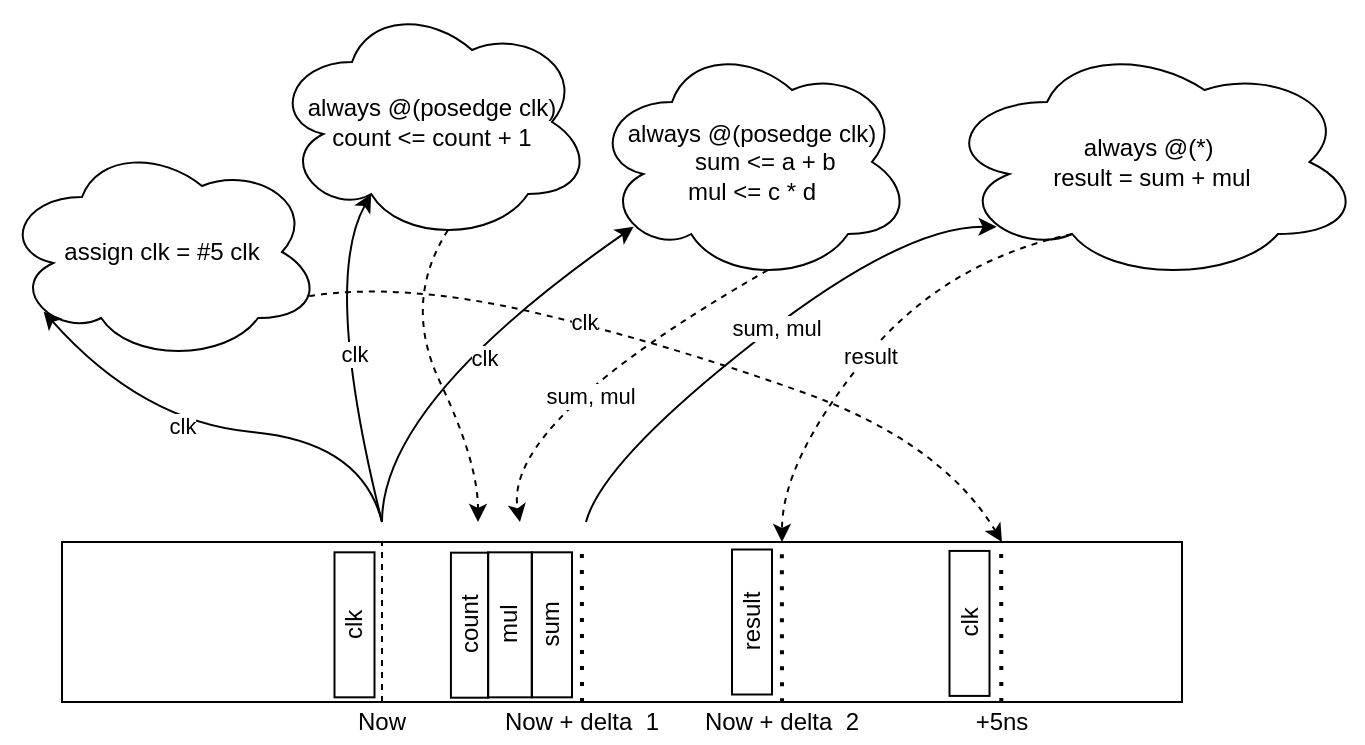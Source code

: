 <mxfile version="13.6.6" type="github" pages="7">
  <diagram id="ksqIuGNXxcGRPwdP7B4Q" name="event_driven">
    <mxGraphModel dx="1621" dy="671" grid="1" gridSize="10" guides="1" tooltips="1" connect="1" arrows="1" fold="1" page="1" pageScale="1" pageWidth="850" pageHeight="1100" math="0" shadow="0">
      <root>
        <mxCell id="0" />
        <mxCell id="1" parent="0" />
        <mxCell id="qRmU7alaa-25zHNhb4Jq-1" value="" style="rounded=0;whiteSpace=wrap;html=1;" vertex="1" parent="1">
          <mxGeometry y="360" width="560" height="80" as="geometry" />
        </mxCell>
        <mxCell id="qRmU7alaa-25zHNhb4Jq-2" value="&lt;span&gt;always @(posedge clk)&lt;/span&gt;&lt;br&gt;&lt;span&gt;&amp;nbsp; &amp;nbsp; sum &amp;lt;= a + b&lt;br&gt;mul &amp;lt;= c * d&lt;br&gt;&lt;/span&gt;" style="ellipse;shape=cloud;whiteSpace=wrap;html=1;" vertex="1" parent="1">
          <mxGeometry x="265" y="110" width="160" height="120" as="geometry" />
        </mxCell>
        <mxCell id="qRmU7alaa-25zHNhb4Jq-3" value="assign clk = #5 clk" style="ellipse;shape=cloud;whiteSpace=wrap;html=1;" vertex="1" parent="1">
          <mxGeometry x="-30" y="160" width="160" height="110" as="geometry" />
        </mxCell>
        <mxCell id="qRmU7alaa-25zHNhb4Jq-9" value="" style="endArrow=none;dashed=1;html=1;exitX=0.5;exitY=0;exitDx=0;exitDy=0;" edge="1" parent="1" source="qRmU7alaa-25zHNhb4Jq-10">
          <mxGeometry width="50" height="50" relative="1" as="geometry">
            <mxPoint x="170" y="370" as="sourcePoint" />
            <mxPoint x="160" y="360" as="targetPoint" />
          </mxGeometry>
        </mxCell>
        <mxCell id="qRmU7alaa-25zHNhb4Jq-11" value="" style="curved=1;endArrow=classic;html=1;entryX=0.13;entryY=0.77;entryDx=0;entryDy=0;entryPerimeter=0;" edge="1" parent="1" target="qRmU7alaa-25zHNhb4Jq-3">
          <mxGeometry width="50" height="50" relative="1" as="geometry">
            <mxPoint x="160" y="350" as="sourcePoint" />
            <mxPoint x="160" y="300" as="targetPoint" />
            <Array as="points">
              <mxPoint x="150" y="310" />
              <mxPoint x="40" y="300" />
            </Array>
          </mxGeometry>
        </mxCell>
        <mxCell id="qRmU7alaa-25zHNhb4Jq-32" value="clk" style="edgeLabel;html=1;align=center;verticalAlign=middle;resizable=0;points=[];" vertex="1" connectable="0" parent="qRmU7alaa-25zHNhb4Jq-11">
          <mxGeometry x="0.166" relative="1" as="geometry">
            <mxPoint as="offset" />
          </mxGeometry>
        </mxCell>
        <mxCell id="qRmU7alaa-25zHNhb4Jq-12" value="" style="endArrow=none;dashed=1;html=1;dashPattern=1 3;strokeWidth=2;entryX=0.294;entryY=-0.002;entryDx=0;entryDy=0;entryPerimeter=0;" edge="1" parent="1">
          <mxGeometry width="50" height="50" relative="1" as="geometry">
            <mxPoint x="260" y="440" as="sourcePoint" />
            <mxPoint x="259.92" y="359.84" as="targetPoint" />
          </mxGeometry>
        </mxCell>
        <mxCell id="qRmU7alaa-25zHNhb4Jq-13" value="+5ns" style="text;html=1;strokeColor=none;fillColor=none;align=center;verticalAlign=middle;whiteSpace=wrap;rounded=0;rotation=0;" vertex="1" parent="1">
          <mxGeometry x="450" y="440" width="40" height="20" as="geometry" />
        </mxCell>
        <mxCell id="qRmU7alaa-25zHNhb4Jq-10" value="Now" style="text;html=1;strokeColor=none;fillColor=none;align=center;verticalAlign=middle;whiteSpace=wrap;rounded=0;rotation=0;" vertex="1" parent="1">
          <mxGeometry x="140" y="440" width="40" height="20" as="geometry" />
        </mxCell>
        <mxCell id="qRmU7alaa-25zHNhb4Jq-18" value="Now + delta &amp;nbsp;1" style="text;html=1;strokeColor=none;fillColor=none;align=center;verticalAlign=middle;whiteSpace=wrap;rounded=0;rotation=0;" vertex="1" parent="1">
          <mxGeometry x="220" y="440" width="80" height="20" as="geometry" />
        </mxCell>
        <mxCell id="qRmU7alaa-25zHNhb4Jq-19" value="" style="curved=1;endArrow=classic;html=1;exitX=0.96;exitY=0.7;exitDx=0;exitDy=0;exitPerimeter=0;dashed=1;" edge="1" parent="1" source="qRmU7alaa-25zHNhb4Jq-3">
          <mxGeometry width="50" height="50" relative="1" as="geometry">
            <mxPoint x="250" y="330" as="sourcePoint" />
            <mxPoint x="470" y="360" as="targetPoint" />
            <Array as="points">
              <mxPoint x="170" y="230" />
              <mxPoint x="300" y="260" />
              <mxPoint x="440" y="310" />
            </Array>
          </mxGeometry>
        </mxCell>
        <mxCell id="qRmU7alaa-25zHNhb4Jq-34" value="clk" style="edgeLabel;html=1;align=center;verticalAlign=middle;resizable=0;points=[];" vertex="1" connectable="0" parent="qRmU7alaa-25zHNhb4Jq-19">
          <mxGeometry x="0.325" relative="1" as="geometry">
            <mxPoint x="-111.03" y="-35.63" as="offset" />
          </mxGeometry>
        </mxCell>
        <mxCell id="qRmU7alaa-25zHNhb4Jq-20" value="" style="endArrow=none;dashed=1;html=1;dashPattern=1 3;strokeWidth=2;entryX=0.294;entryY=-0.002;entryDx=0;entryDy=0;entryPerimeter=0;" edge="1" parent="1">
          <mxGeometry width="50" height="50" relative="1" as="geometry">
            <mxPoint x="469.66" y="440" as="sourcePoint" />
            <mxPoint x="469.58" y="359.84" as="targetPoint" />
          </mxGeometry>
        </mxCell>
        <mxCell id="qRmU7alaa-25zHNhb4Jq-24" value="" style="curved=1;endArrow=classic;html=1;entryX=0.13;entryY=0.77;entryDx=0;entryDy=0;entryPerimeter=0;" edge="1" parent="1" target="qRmU7alaa-25zHNhb4Jq-2">
          <mxGeometry width="50" height="50" relative="1" as="geometry">
            <mxPoint x="160" y="350" as="sourcePoint" />
            <mxPoint x="240" y="290" as="targetPoint" />
            <Array as="points">
              <mxPoint x="160" y="290" />
            </Array>
          </mxGeometry>
        </mxCell>
        <mxCell id="qRmU7alaa-25zHNhb4Jq-33" value="clk" style="edgeLabel;html=1;align=center;verticalAlign=middle;resizable=0;points=[];" vertex="1" connectable="0" parent="qRmU7alaa-25zHNhb4Jq-24">
          <mxGeometry x="0.074" y="-11" relative="1" as="geometry">
            <mxPoint as="offset" />
          </mxGeometry>
        </mxCell>
        <mxCell id="qRmU7alaa-25zHNhb4Jq-25" value="sum, mul" style="curved=1;endArrow=classic;html=1;exitX=0.55;exitY=0.95;exitDx=0;exitDy=0;exitPerimeter=0;dashed=1;" edge="1" parent="1" source="qRmU7alaa-25zHNhb4Jq-2">
          <mxGeometry x="0.064" y="11" width="50" height="50" relative="1" as="geometry">
            <mxPoint x="340" y="310" as="sourcePoint" />
            <mxPoint x="229" y="350" as="targetPoint" />
            <Array as="points">
              <mxPoint x="220" y="300" />
            </Array>
            <mxPoint as="offset" />
          </mxGeometry>
        </mxCell>
        <mxCell id="qRmU7alaa-25zHNhb4Jq-26" value="always @(*)&amp;nbsp;&lt;br&gt;result = sum + mul" style="ellipse;shape=cloud;whiteSpace=wrap;html=1;" vertex="1" parent="1">
          <mxGeometry x="440" y="110" width="210" height="120" as="geometry" />
        </mxCell>
        <mxCell id="qRmU7alaa-25zHNhb4Jq-27" value="sum" style="text;html=1;fillColor=none;align=center;verticalAlign=middle;whiteSpace=wrap;rounded=0;rotation=-90;strokeColor=#000000;" vertex="1" parent="1">
          <mxGeometry x="208.75" y="391.41" width="72.5" height="20" as="geometry" />
        </mxCell>
        <mxCell id="qRmU7alaa-25zHNhb4Jq-31" value="" style="curved=1;endArrow=classic;html=1;entryX=0.13;entryY=0.77;entryDx=0;entryDy=0;entryPerimeter=0;" edge="1" parent="1" target="qRmU7alaa-25zHNhb4Jq-26">
          <mxGeometry width="50" height="50" relative="1" as="geometry">
            <mxPoint x="262" y="350" as="sourcePoint" />
            <mxPoint x="440" y="240" as="targetPoint" />
            <Array as="points">
              <mxPoint x="270" y="320" />
              <mxPoint x="420" y="202" />
            </Array>
          </mxGeometry>
        </mxCell>
        <mxCell id="qRmU7alaa-25zHNhb4Jq-35" value="sum, mul" style="edgeLabel;html=1;align=center;verticalAlign=middle;resizable=0;points=[];" vertex="1" connectable="0" parent="qRmU7alaa-25zHNhb4Jq-31">
          <mxGeometry x="0.046" y="-1" relative="1" as="geometry">
            <mxPoint as="offset" />
          </mxGeometry>
        </mxCell>
        <mxCell id="qRmU7alaa-25zHNhb4Jq-36" value="" style="endArrow=none;dashed=1;html=1;dashPattern=1 3;strokeWidth=2;entryX=0.294;entryY=-0.002;entryDx=0;entryDy=0;entryPerimeter=0;" edge="1" parent="1">
          <mxGeometry width="50" height="50" relative="1" as="geometry">
            <mxPoint x="360" y="440.16" as="sourcePoint" />
            <mxPoint x="359.92" y="360.0" as="targetPoint" />
          </mxGeometry>
        </mxCell>
        <mxCell id="qRmU7alaa-25zHNhb4Jq-37" value="Now + delta &amp;nbsp;2" style="text;html=1;strokeColor=none;fillColor=none;align=center;verticalAlign=middle;whiteSpace=wrap;rounded=0;rotation=0;" vertex="1" parent="1">
          <mxGeometry x="320" y="440.16" width="80" height="20" as="geometry" />
        </mxCell>
        <mxCell id="qRmU7alaa-25zHNhb4Jq-39" value="" style="curved=1;endArrow=classic;html=1;dashed=1;exitX=0.31;exitY=0.8;exitDx=0;exitDy=0;exitPerimeter=0;" edge="1" parent="1" source="qRmU7alaa-25zHNhb4Jq-26">
          <mxGeometry width="50" height="50" relative="1" as="geometry">
            <mxPoint x="520" y="300" as="sourcePoint" />
            <mxPoint x="360" y="360" as="targetPoint" />
            <Array as="points">
              <mxPoint x="440" y="220" />
              <mxPoint x="360" y="320" />
            </Array>
          </mxGeometry>
        </mxCell>
        <mxCell id="qRmU7alaa-25zHNhb4Jq-50" value="result" style="edgeLabel;html=1;align=center;verticalAlign=middle;resizable=0;points=[];" vertex="1" connectable="0" parent="qRmU7alaa-25zHNhb4Jq-39">
          <mxGeometry x="0.069" y="1" relative="1" as="geometry">
            <mxPoint as="offset" />
          </mxGeometry>
        </mxCell>
        <mxCell id="qRmU7alaa-25zHNhb4Jq-41" value="mul" style="text;html=1;fillColor=none;align=center;verticalAlign=middle;whiteSpace=wrap;rounded=0;rotation=-90;strokeColor=#000000;" vertex="1" parent="1">
          <mxGeometry x="187.71" y="390.53" width="72.5" height="21.77" as="geometry" />
        </mxCell>
        <mxCell id="qRmU7alaa-25zHNhb4Jq-42" value="clk" style="text;html=1;fillColor=none;align=center;verticalAlign=middle;whiteSpace=wrap;rounded=0;rotation=-90;strokeColor=#000000;" vertex="1" parent="1">
          <mxGeometry x="110" y="391.41" width="72.5" height="20" as="geometry" />
        </mxCell>
        <mxCell id="qRmU7alaa-25zHNhb4Jq-43" value="clk" style="text;html=1;fillColor=none;align=center;verticalAlign=middle;whiteSpace=wrap;rounded=0;rotation=-90;strokeColor=#000000;" vertex="1" parent="1">
          <mxGeometry x="417.5" y="390.71" width="72.5" height="20" as="geometry" />
        </mxCell>
        <mxCell id="qRmU7alaa-25zHNhb4Jq-44" value="result" style="text;html=1;fillColor=none;align=center;verticalAlign=middle;whiteSpace=wrap;rounded=0;rotation=-90;strokeColor=#000000;" vertex="1" parent="1">
          <mxGeometry x="308.75" y="390" width="72.5" height="20" as="geometry" />
        </mxCell>
        <mxCell id="qRmU7alaa-25zHNhb4Jq-45" value="&lt;span&gt;always @(posedge clk)&lt;/span&gt;&lt;br&gt;&lt;span&gt;count &amp;lt;= count + 1&lt;br&gt;&lt;/span&gt;" style="ellipse;shape=cloud;whiteSpace=wrap;html=1;" vertex="1" parent="1">
          <mxGeometry x="105" y="90" width="160" height="120" as="geometry" />
        </mxCell>
        <mxCell id="qRmU7alaa-25zHNhb4Jq-46" value="" style="curved=1;endArrow=classic;html=1;entryX=0.31;entryY=0.8;entryDx=0;entryDy=0;entryPerimeter=0;" edge="1" parent="1" target="qRmU7alaa-25zHNhb4Jq-45">
          <mxGeometry width="50" height="50" relative="1" as="geometry">
            <mxPoint x="160" y="350" as="sourcePoint" />
            <mxPoint x="210" y="210" as="targetPoint" />
            <Array as="points">
              <mxPoint x="130" y="230" />
            </Array>
          </mxGeometry>
        </mxCell>
        <mxCell id="qRmU7alaa-25zHNhb4Jq-47" value="clk" style="edgeLabel;html=1;align=center;verticalAlign=middle;resizable=0;points=[];" vertex="1" connectable="0" parent="qRmU7alaa-25zHNhb4Jq-46">
          <mxGeometry x="0.074" y="-11" relative="1" as="geometry">
            <mxPoint x="-2.2" y="9.34" as="offset" />
          </mxGeometry>
        </mxCell>
        <mxCell id="qRmU7alaa-25zHNhb4Jq-48" value="count" style="text;html=1;fillColor=none;align=center;verticalAlign=middle;whiteSpace=wrap;rounded=0;rotation=-90;strokeColor=#000000;" vertex="1" parent="1">
          <mxGeometry x="167.51" y="392.3" width="72.5" height="18.59" as="geometry" />
        </mxCell>
        <mxCell id="qRmU7alaa-25zHNhb4Jq-49" value="" style="curved=1;endArrow=classic;html=1;dashed=1;exitX=0.55;exitY=0.95;exitDx=0;exitDy=0;exitPerimeter=0;" edge="1" parent="1" source="qRmU7alaa-25zHNhb4Jq-45">
          <mxGeometry width="50" height="50" relative="1" as="geometry">
            <mxPoint x="200" y="340" as="sourcePoint" />
            <mxPoint x="208" y="350" as="targetPoint" />
            <Array as="points">
              <mxPoint x="170" y="240" />
              <mxPoint x="208" y="320" />
            </Array>
          </mxGeometry>
        </mxCell>
      </root>
    </mxGraphModel>
  </diagram>
  <diagram name="event_driven_0" id="6ckR3Bu8_xPUEDyTN1Gf">
    <mxGraphModel dx="1621" dy="671" grid="1" gridSize="10" guides="1" tooltips="1" connect="1" arrows="1" fold="1" page="1" pageScale="1" pageWidth="850" pageHeight="1100" math="0" shadow="0">
      <root>
        <mxCell id="zn7uAJdLBKTh8RAOrnei-0" />
        <mxCell id="zn7uAJdLBKTh8RAOrnei-1" parent="zn7uAJdLBKTh8RAOrnei-0" />
        <mxCell id="zn7uAJdLBKTh8RAOrnei-2" value="" style="rounded=0;whiteSpace=wrap;html=1;" vertex="1" parent="zn7uAJdLBKTh8RAOrnei-1">
          <mxGeometry y="360" width="560" height="80" as="geometry" />
        </mxCell>
        <mxCell id="zn7uAJdLBKTh8RAOrnei-3" value="&lt;span&gt;always @(posedge clk)&lt;/span&gt;&lt;br&gt;&lt;span&gt;&amp;nbsp; &amp;nbsp; sum &amp;lt;= a + b&lt;br&gt;mul &amp;lt;= c * d&lt;br&gt;&lt;/span&gt;" style="ellipse;shape=cloud;whiteSpace=wrap;html=1;" vertex="1" parent="zn7uAJdLBKTh8RAOrnei-1">
          <mxGeometry x="265" y="110" width="160" height="120" as="geometry" />
        </mxCell>
        <mxCell id="zn7uAJdLBKTh8RAOrnei-4" value="assign clk = #5 clk" style="ellipse;shape=cloud;whiteSpace=wrap;html=1;" vertex="1" parent="zn7uAJdLBKTh8RAOrnei-1">
          <mxGeometry x="-30" y="160" width="160" height="110" as="geometry" />
        </mxCell>
        <mxCell id="zn7uAJdLBKTh8RAOrnei-5" value="" style="endArrow=none;dashed=1;html=1;exitX=0.5;exitY=0;exitDx=0;exitDy=0;" edge="1" parent="zn7uAJdLBKTh8RAOrnei-1" source="zn7uAJdLBKTh8RAOrnei-10">
          <mxGeometry width="50" height="50" relative="1" as="geometry">
            <mxPoint x="170" y="370" as="sourcePoint" />
            <mxPoint x="160" y="360" as="targetPoint" />
          </mxGeometry>
        </mxCell>
        <mxCell id="zn7uAJdLBKTh8RAOrnei-6" value="" style="curved=1;endArrow=classic;html=1;entryX=0.13;entryY=0.77;entryDx=0;entryDy=0;entryPerimeter=0;" edge="1" parent="zn7uAJdLBKTh8RAOrnei-1" target="zn7uAJdLBKTh8RAOrnei-4">
          <mxGeometry width="50" height="50" relative="1" as="geometry">
            <mxPoint x="160" y="350" as="sourcePoint" />
            <mxPoint x="160" y="300" as="targetPoint" />
            <Array as="points">
              <mxPoint x="150" y="310" />
              <mxPoint x="40" y="300" />
            </Array>
          </mxGeometry>
        </mxCell>
        <mxCell id="zn7uAJdLBKTh8RAOrnei-7" value="clk" style="edgeLabel;html=1;align=center;verticalAlign=middle;resizable=0;points=[];" vertex="1" connectable="0" parent="zn7uAJdLBKTh8RAOrnei-6">
          <mxGeometry x="0.166" relative="1" as="geometry">
            <mxPoint as="offset" />
          </mxGeometry>
        </mxCell>
        <mxCell id="zn7uAJdLBKTh8RAOrnei-9" value="+5ns" style="text;html=1;strokeColor=none;fillColor=none;align=center;verticalAlign=middle;whiteSpace=wrap;rounded=0;rotation=0;" vertex="1" parent="zn7uAJdLBKTh8RAOrnei-1">
          <mxGeometry x="450" y="440" width="40" height="20" as="geometry" />
        </mxCell>
        <mxCell id="zn7uAJdLBKTh8RAOrnei-10" value="Now" style="text;html=1;strokeColor=none;fillColor=none;align=center;verticalAlign=middle;whiteSpace=wrap;rounded=0;rotation=0;" vertex="1" parent="zn7uAJdLBKTh8RAOrnei-1">
          <mxGeometry x="140" y="440" width="40" height="20" as="geometry" />
        </mxCell>
        <mxCell id="zn7uAJdLBKTh8RAOrnei-12" value="" style="curved=1;endArrow=classic;html=1;exitX=0.96;exitY=0.7;exitDx=0;exitDy=0;exitPerimeter=0;dashed=1;entryX=0.811;entryY=-0.033;entryDx=0;entryDy=0;entryPerimeter=0;" edge="1" parent="zn7uAJdLBKTh8RAOrnei-1" source="zn7uAJdLBKTh8RAOrnei-4" target="zn7uAJdLBKTh8RAOrnei-2">
          <mxGeometry width="50" height="50" relative="1" as="geometry">
            <mxPoint x="250" y="330" as="sourcePoint" />
            <mxPoint x="470" y="360" as="targetPoint" />
            <Array as="points">
              <mxPoint x="170" y="230" />
              <mxPoint x="300" y="260" />
              <mxPoint x="440" y="310" />
            </Array>
          </mxGeometry>
        </mxCell>
        <mxCell id="zn7uAJdLBKTh8RAOrnei-13" value="clk" style="edgeLabel;html=1;align=center;verticalAlign=middle;resizable=0;points=[];" vertex="1" connectable="0" parent="zn7uAJdLBKTh8RAOrnei-12">
          <mxGeometry x="0.325" relative="1" as="geometry">
            <mxPoint x="-111.03" y="-35.63" as="offset" />
          </mxGeometry>
        </mxCell>
        <mxCell id="zn7uAJdLBKTh8RAOrnei-14" value="" style="endArrow=none;dashed=1;html=1;dashPattern=1 3;strokeWidth=2;entryX=0.294;entryY=-0.002;entryDx=0;entryDy=0;entryPerimeter=0;" edge="1" parent="zn7uAJdLBKTh8RAOrnei-1">
          <mxGeometry width="50" height="50" relative="1" as="geometry">
            <mxPoint x="469.66" y="440" as="sourcePoint" />
            <mxPoint x="469.58" y="359.84" as="targetPoint" />
          </mxGeometry>
        </mxCell>
        <mxCell id="zn7uAJdLBKTh8RAOrnei-18" value="always @(*)&amp;nbsp;&lt;br&gt;result = sum + mul" style="ellipse;shape=cloud;whiteSpace=wrap;html=1;" vertex="1" parent="zn7uAJdLBKTh8RAOrnei-1">
          <mxGeometry x="440" y="110" width="210" height="120" as="geometry" />
        </mxCell>
        <mxCell id="zn7uAJdLBKTh8RAOrnei-27" value="clk" style="text;html=1;fillColor=none;align=center;verticalAlign=middle;whiteSpace=wrap;rounded=0;rotation=-90;strokeColor=#000000;" vertex="1" parent="zn7uAJdLBKTh8RAOrnei-1">
          <mxGeometry x="110" y="391.41" width="72.5" height="20" as="geometry" />
        </mxCell>
        <mxCell id="zn7uAJdLBKTh8RAOrnei-28" value="clk" style="text;html=1;fillColor=none;align=center;verticalAlign=middle;whiteSpace=wrap;rounded=0;rotation=-90;strokeColor=#000000;" vertex="1" parent="zn7uAJdLBKTh8RAOrnei-1">
          <mxGeometry x="417.5" y="390.71" width="72.5" height="20" as="geometry" />
        </mxCell>
        <mxCell id="zn7uAJdLBKTh8RAOrnei-30" value="&lt;span&gt;always @(posedge clk)&lt;/span&gt;&lt;br&gt;&lt;span&gt;count &amp;lt;= count + 1&lt;br&gt;&lt;/span&gt;" style="ellipse;shape=cloud;whiteSpace=wrap;html=1;" vertex="1" parent="zn7uAJdLBKTh8RAOrnei-1">
          <mxGeometry x="105" y="90" width="160" height="120" as="geometry" />
        </mxCell>
      </root>
    </mxGraphModel>
  </diagram>
  <diagram name="event_driven_1" id="RxnSLQk23SpOK22JaACw">
    <mxGraphModel dx="1775" dy="805" grid="1" gridSize="10" guides="1" tooltips="1" connect="1" arrows="1" fold="1" page="1" pageScale="1" pageWidth="850" pageHeight="1100" math="0" shadow="0">
      <root>
        <mxCell id="W8S44a6zZeXTqy-8foCA-0" />
        <mxCell id="W8S44a6zZeXTqy-8foCA-1" parent="W8S44a6zZeXTqy-8foCA-0" />
        <mxCell id="W8S44a6zZeXTqy-8foCA-2" value="" style="rounded=0;whiteSpace=wrap;html=1;" vertex="1" parent="W8S44a6zZeXTqy-8foCA-1">
          <mxGeometry y="360" width="560" height="80" as="geometry" />
        </mxCell>
        <mxCell id="W8S44a6zZeXTqy-8foCA-3" value="&lt;span&gt;always @(posedge clk)&lt;/span&gt;&lt;br&gt;&lt;span&gt;&amp;nbsp; &amp;nbsp; sum &amp;lt;= a + b&lt;br&gt;mul &amp;lt;= c * d&lt;br&gt;&lt;/span&gt;" style="ellipse;shape=cloud;whiteSpace=wrap;html=1;" vertex="1" parent="W8S44a6zZeXTqy-8foCA-1">
          <mxGeometry x="265" y="110" width="160" height="120" as="geometry" />
        </mxCell>
        <mxCell id="W8S44a6zZeXTqy-8foCA-4" value="assign clk = #5 clk" style="ellipse;shape=cloud;whiteSpace=wrap;html=1;" vertex="1" parent="W8S44a6zZeXTqy-8foCA-1">
          <mxGeometry x="-30" y="160" width="160" height="110" as="geometry" />
        </mxCell>
        <mxCell id="W8S44a6zZeXTqy-8foCA-5" value="" style="endArrow=none;dashed=1;html=1;exitX=0.5;exitY=0;exitDx=0;exitDy=0;" edge="1" parent="W8S44a6zZeXTqy-8foCA-1" source="W8S44a6zZeXTqy-8foCA-10">
          <mxGeometry width="50" height="50" relative="1" as="geometry">
            <mxPoint x="170" y="370" as="sourcePoint" />
            <mxPoint x="160" y="360" as="targetPoint" />
          </mxGeometry>
        </mxCell>
        <mxCell id="W8S44a6zZeXTqy-8foCA-8" value="" style="endArrow=none;dashed=1;html=1;dashPattern=1 3;strokeWidth=2;entryX=0.294;entryY=-0.002;entryDx=0;entryDy=0;entryPerimeter=0;" edge="1" parent="W8S44a6zZeXTqy-8foCA-1">
          <mxGeometry width="50" height="50" relative="1" as="geometry">
            <mxPoint x="260" y="440" as="sourcePoint" />
            <mxPoint x="259.92" y="359.84" as="targetPoint" />
          </mxGeometry>
        </mxCell>
        <mxCell id="W8S44a6zZeXTqy-8foCA-9" value="+5ns" style="text;html=1;strokeColor=none;fillColor=none;align=center;verticalAlign=middle;whiteSpace=wrap;rounded=0;rotation=0;" vertex="1" parent="W8S44a6zZeXTqy-8foCA-1">
          <mxGeometry x="450" y="440" width="40" height="20" as="geometry" />
        </mxCell>
        <mxCell id="W8S44a6zZeXTqy-8foCA-10" value="Now" style="text;html=1;strokeColor=none;fillColor=none;align=center;verticalAlign=middle;whiteSpace=wrap;rounded=0;rotation=0;" vertex="1" parent="W8S44a6zZeXTqy-8foCA-1">
          <mxGeometry x="140" y="440" width="40" height="20" as="geometry" />
        </mxCell>
        <mxCell id="W8S44a6zZeXTqy-8foCA-11" value="Now + delta &amp;nbsp;1" style="text;html=1;strokeColor=none;fillColor=none;align=center;verticalAlign=middle;whiteSpace=wrap;rounded=0;rotation=0;" vertex="1" parent="W8S44a6zZeXTqy-8foCA-1">
          <mxGeometry x="220" y="440" width="80" height="20" as="geometry" />
        </mxCell>
        <mxCell id="W8S44a6zZeXTqy-8foCA-14" value="" style="endArrow=none;dashed=1;html=1;dashPattern=1 3;strokeWidth=2;entryX=0.294;entryY=-0.002;entryDx=0;entryDy=0;entryPerimeter=0;" edge="1" parent="W8S44a6zZeXTqy-8foCA-1">
          <mxGeometry width="50" height="50" relative="1" as="geometry">
            <mxPoint x="469.66" y="440" as="sourcePoint" />
            <mxPoint x="469.58" y="359.84" as="targetPoint" />
          </mxGeometry>
        </mxCell>
        <mxCell id="W8S44a6zZeXTqy-8foCA-15" value="" style="curved=1;endArrow=classic;html=1;entryX=0.13;entryY=0.77;entryDx=0;entryDy=0;entryPerimeter=0;" edge="1" parent="W8S44a6zZeXTqy-8foCA-1" target="W8S44a6zZeXTqy-8foCA-3">
          <mxGeometry width="50" height="50" relative="1" as="geometry">
            <mxPoint x="160" y="350" as="sourcePoint" />
            <mxPoint x="240" y="290" as="targetPoint" />
            <Array as="points">
              <mxPoint x="160" y="290" />
            </Array>
          </mxGeometry>
        </mxCell>
        <mxCell id="W8S44a6zZeXTqy-8foCA-16" value="clk" style="edgeLabel;html=1;align=center;verticalAlign=middle;resizable=0;points=[];" vertex="1" connectable="0" parent="W8S44a6zZeXTqy-8foCA-15">
          <mxGeometry x="0.074" y="-11" relative="1" as="geometry">
            <mxPoint as="offset" />
          </mxGeometry>
        </mxCell>
        <mxCell id="W8S44a6zZeXTqy-8foCA-17" value="sum, mul" style="curved=1;endArrow=classic;html=1;exitX=0.55;exitY=0.95;exitDx=0;exitDy=0;exitPerimeter=0;dashed=1;" edge="1" parent="W8S44a6zZeXTqy-8foCA-1" source="W8S44a6zZeXTqy-8foCA-3">
          <mxGeometry x="0.064" y="11" width="50" height="50" relative="1" as="geometry">
            <mxPoint x="340" y="310" as="sourcePoint" />
            <mxPoint x="229" y="350" as="targetPoint" />
            <Array as="points">
              <mxPoint x="220" y="300" />
            </Array>
            <mxPoint as="offset" />
          </mxGeometry>
        </mxCell>
        <mxCell id="W8S44a6zZeXTqy-8foCA-18" value="always @(*)&amp;nbsp;&lt;br&gt;result = sum + mul" style="ellipse;shape=cloud;whiteSpace=wrap;html=1;" vertex="1" parent="W8S44a6zZeXTqy-8foCA-1">
          <mxGeometry x="440" y="110" width="210" height="120" as="geometry" />
        </mxCell>
        <mxCell id="W8S44a6zZeXTqy-8foCA-19" value="sum" style="text;html=1;fillColor=none;align=center;verticalAlign=middle;whiteSpace=wrap;rounded=0;rotation=-90;strokeColor=#000000;" vertex="1" parent="W8S44a6zZeXTqy-8foCA-1">
          <mxGeometry x="208.75" y="391.41" width="72.5" height="20" as="geometry" />
        </mxCell>
        <mxCell id="W8S44a6zZeXTqy-8foCA-23" value="Now + delta &amp;nbsp;2" style="text;html=1;strokeColor=none;fillColor=none;align=center;verticalAlign=middle;whiteSpace=wrap;rounded=0;rotation=0;" vertex="1" parent="W8S44a6zZeXTqy-8foCA-1">
          <mxGeometry x="320" y="440.16" width="80" height="20" as="geometry" />
        </mxCell>
        <mxCell id="W8S44a6zZeXTqy-8foCA-26" value="mul" style="text;html=1;fillColor=none;align=center;verticalAlign=middle;whiteSpace=wrap;rounded=0;rotation=-90;strokeColor=#000000;" vertex="1" parent="W8S44a6zZeXTqy-8foCA-1">
          <mxGeometry x="187.71" y="390.53" width="72.5" height="21.77" as="geometry" />
        </mxCell>
        <mxCell id="W8S44a6zZeXTqy-8foCA-27" value="clk" style="text;html=1;fillColor=none;align=center;verticalAlign=middle;whiteSpace=wrap;rounded=0;rotation=-90;strokeColor=#000000;" vertex="1" parent="W8S44a6zZeXTqy-8foCA-1">
          <mxGeometry x="110" y="391.41" width="72.5" height="20" as="geometry" />
        </mxCell>
        <mxCell id="W8S44a6zZeXTqy-8foCA-28" value="clk" style="text;html=1;fillColor=none;align=center;verticalAlign=middle;whiteSpace=wrap;rounded=0;rotation=-90;strokeColor=#000000;" vertex="1" parent="W8S44a6zZeXTqy-8foCA-1">
          <mxGeometry x="417.5" y="390.71" width="72.5" height="20" as="geometry" />
        </mxCell>
        <mxCell id="W8S44a6zZeXTqy-8foCA-30" value="&lt;span&gt;always @(posedge clk)&lt;/span&gt;&lt;br&gt;&lt;span&gt;count &amp;lt;= count + 1&lt;br&gt;&lt;/span&gt;" style="ellipse;shape=cloud;whiteSpace=wrap;html=1;" vertex="1" parent="W8S44a6zZeXTqy-8foCA-1">
          <mxGeometry x="105" y="90" width="160" height="120" as="geometry" />
        </mxCell>
      </root>
    </mxGraphModel>
  </diagram>
  <diagram name="event_driven_2" id="LvKrU1qHuf46FH9XNTfy">
    <mxGraphModel dx="1775" dy="805" grid="1" gridSize="10" guides="1" tooltips="1" connect="1" arrows="1" fold="1" page="1" pageScale="1" pageWidth="850" pageHeight="1100" math="0" shadow="0">
      <root>
        <mxCell id="2hzx-kFCmv8acPmutjnI-0" />
        <mxCell id="2hzx-kFCmv8acPmutjnI-1" parent="2hzx-kFCmv8acPmutjnI-0" />
        <mxCell id="2hzx-kFCmv8acPmutjnI-2" value="" style="rounded=0;whiteSpace=wrap;html=1;" vertex="1" parent="2hzx-kFCmv8acPmutjnI-1">
          <mxGeometry y="360" width="560" height="80" as="geometry" />
        </mxCell>
        <mxCell id="2hzx-kFCmv8acPmutjnI-3" value="&lt;span&gt;always @(posedge clk)&lt;/span&gt;&lt;br&gt;&lt;span&gt;&amp;nbsp; &amp;nbsp; sum &amp;lt;= a + b&lt;br&gt;mul &amp;lt;= c * d&lt;br&gt;&lt;/span&gt;" style="ellipse;shape=cloud;whiteSpace=wrap;html=1;" vertex="1" parent="2hzx-kFCmv8acPmutjnI-1">
          <mxGeometry x="265" y="110" width="160" height="120" as="geometry" />
        </mxCell>
        <mxCell id="2hzx-kFCmv8acPmutjnI-4" value="assign clk = #5 clk" style="ellipse;shape=cloud;whiteSpace=wrap;html=1;" vertex="1" parent="2hzx-kFCmv8acPmutjnI-1">
          <mxGeometry x="-30" y="160" width="160" height="110" as="geometry" />
        </mxCell>
        <mxCell id="2hzx-kFCmv8acPmutjnI-5" value="" style="endArrow=none;dashed=1;html=1;exitX=0.5;exitY=0;exitDx=0;exitDy=0;" edge="1" parent="2hzx-kFCmv8acPmutjnI-1" source="2hzx-kFCmv8acPmutjnI-10">
          <mxGeometry width="50" height="50" relative="1" as="geometry">
            <mxPoint x="170" y="370" as="sourcePoint" />
            <mxPoint x="160" y="360" as="targetPoint" />
          </mxGeometry>
        </mxCell>
        <mxCell id="2hzx-kFCmv8acPmutjnI-8" value="" style="endArrow=none;dashed=1;html=1;dashPattern=1 3;strokeWidth=2;entryX=0.294;entryY=-0.002;entryDx=0;entryDy=0;entryPerimeter=0;" edge="1" parent="2hzx-kFCmv8acPmutjnI-1">
          <mxGeometry width="50" height="50" relative="1" as="geometry">
            <mxPoint x="260" y="440" as="sourcePoint" />
            <mxPoint x="259.92" y="359.84" as="targetPoint" />
          </mxGeometry>
        </mxCell>
        <mxCell id="2hzx-kFCmv8acPmutjnI-9" value="+5ns" style="text;html=1;strokeColor=none;fillColor=none;align=center;verticalAlign=middle;whiteSpace=wrap;rounded=0;rotation=0;" vertex="1" parent="2hzx-kFCmv8acPmutjnI-1">
          <mxGeometry x="450" y="440" width="40" height="20" as="geometry" />
        </mxCell>
        <mxCell id="2hzx-kFCmv8acPmutjnI-10" value="Now" style="text;html=1;strokeColor=none;fillColor=none;align=center;verticalAlign=middle;whiteSpace=wrap;rounded=0;rotation=0;" vertex="1" parent="2hzx-kFCmv8acPmutjnI-1">
          <mxGeometry x="140" y="440" width="40" height="20" as="geometry" />
        </mxCell>
        <mxCell id="2hzx-kFCmv8acPmutjnI-11" value="Now + delta &amp;nbsp;1" style="text;html=1;strokeColor=none;fillColor=none;align=center;verticalAlign=middle;whiteSpace=wrap;rounded=0;rotation=0;" vertex="1" parent="2hzx-kFCmv8acPmutjnI-1">
          <mxGeometry x="220" y="440" width="80" height="20" as="geometry" />
        </mxCell>
        <mxCell id="2hzx-kFCmv8acPmutjnI-14" value="" style="endArrow=none;dashed=1;html=1;dashPattern=1 3;strokeWidth=2;entryX=0.294;entryY=-0.002;entryDx=0;entryDy=0;entryPerimeter=0;" edge="1" parent="2hzx-kFCmv8acPmutjnI-1">
          <mxGeometry width="50" height="50" relative="1" as="geometry">
            <mxPoint x="469.66" y="440" as="sourcePoint" />
            <mxPoint x="469.58" y="359.84" as="targetPoint" />
          </mxGeometry>
        </mxCell>
        <mxCell id="2hzx-kFCmv8acPmutjnI-18" value="always @(*)&amp;nbsp;&lt;br&gt;result = sum + mul" style="ellipse;shape=cloud;whiteSpace=wrap;html=1;" vertex="1" parent="2hzx-kFCmv8acPmutjnI-1">
          <mxGeometry x="440" y="110" width="210" height="120" as="geometry" />
        </mxCell>
        <mxCell id="2hzx-kFCmv8acPmutjnI-19" value="sum" style="text;html=1;fillColor=none;align=center;verticalAlign=middle;whiteSpace=wrap;rounded=0;rotation=-90;strokeColor=#000000;" vertex="1" parent="2hzx-kFCmv8acPmutjnI-1">
          <mxGeometry x="208.75" y="391.41" width="72.5" height="20" as="geometry" />
        </mxCell>
        <mxCell id="2hzx-kFCmv8acPmutjnI-26" value="mul" style="text;html=1;fillColor=none;align=center;verticalAlign=middle;whiteSpace=wrap;rounded=0;rotation=-90;strokeColor=#000000;" vertex="1" parent="2hzx-kFCmv8acPmutjnI-1">
          <mxGeometry x="187.71" y="390.53" width="72.5" height="21.77" as="geometry" />
        </mxCell>
        <mxCell id="2hzx-kFCmv8acPmutjnI-27" value="clk" style="text;html=1;fillColor=none;align=center;verticalAlign=middle;whiteSpace=wrap;rounded=0;rotation=-90;strokeColor=#000000;" vertex="1" parent="2hzx-kFCmv8acPmutjnI-1">
          <mxGeometry x="110" y="391.41" width="72.5" height="20" as="geometry" />
        </mxCell>
        <mxCell id="2hzx-kFCmv8acPmutjnI-28" value="clk" style="text;html=1;fillColor=none;align=center;verticalAlign=middle;whiteSpace=wrap;rounded=0;rotation=-90;strokeColor=#000000;" vertex="1" parent="2hzx-kFCmv8acPmutjnI-1">
          <mxGeometry x="417.5" y="390.71" width="72.5" height="20" as="geometry" />
        </mxCell>
        <mxCell id="2hzx-kFCmv8acPmutjnI-30" value="&lt;span&gt;always @(posedge clk)&lt;/span&gt;&lt;br&gt;&lt;span&gt;count &amp;lt;= count + 1&lt;br&gt;&lt;/span&gt;" style="ellipse;shape=cloud;whiteSpace=wrap;html=1;" vertex="1" parent="2hzx-kFCmv8acPmutjnI-1">
          <mxGeometry x="105" y="90" width="160" height="120" as="geometry" />
        </mxCell>
        <mxCell id="2hzx-kFCmv8acPmutjnI-31" value="" style="curved=1;endArrow=classic;html=1;entryX=0.31;entryY=0.8;entryDx=0;entryDy=0;entryPerimeter=0;" edge="1" parent="2hzx-kFCmv8acPmutjnI-1" target="2hzx-kFCmv8acPmutjnI-30">
          <mxGeometry width="50" height="50" relative="1" as="geometry">
            <mxPoint x="160" y="350" as="sourcePoint" />
            <mxPoint x="210" y="210" as="targetPoint" />
            <Array as="points">
              <mxPoint x="130" y="230" />
            </Array>
          </mxGeometry>
        </mxCell>
        <mxCell id="2hzx-kFCmv8acPmutjnI-32" value="clk" style="edgeLabel;html=1;align=center;verticalAlign=middle;resizable=0;points=[];" vertex="1" connectable="0" parent="2hzx-kFCmv8acPmutjnI-31">
          <mxGeometry x="0.074" y="-11" relative="1" as="geometry">
            <mxPoint x="-2.2" y="9.34" as="offset" />
          </mxGeometry>
        </mxCell>
        <mxCell id="2hzx-kFCmv8acPmutjnI-33" value="count" style="text;html=1;fillColor=none;align=center;verticalAlign=middle;whiteSpace=wrap;rounded=0;rotation=-90;strokeColor=#000000;" vertex="1" parent="2hzx-kFCmv8acPmutjnI-1">
          <mxGeometry x="167.51" y="392.3" width="72.5" height="18.59" as="geometry" />
        </mxCell>
        <mxCell id="2hzx-kFCmv8acPmutjnI-34" value="" style="curved=1;endArrow=classic;html=1;dashed=1;exitX=0.55;exitY=0.95;exitDx=0;exitDy=0;exitPerimeter=0;" edge="1" parent="2hzx-kFCmv8acPmutjnI-1" source="2hzx-kFCmv8acPmutjnI-30">
          <mxGeometry width="50" height="50" relative="1" as="geometry">
            <mxPoint x="200" y="340" as="sourcePoint" />
            <mxPoint x="208" y="350" as="targetPoint" />
            <Array as="points">
              <mxPoint x="170" y="240" />
              <mxPoint x="208" y="320" />
            </Array>
          </mxGeometry>
        </mxCell>
      </root>
    </mxGraphModel>
  </diagram>
  <diagram name="event_driven_3" id="-Upyzcox7ovPirV93gPg">
    <mxGraphModel dx="1775" dy="805" grid="1" gridSize="10" guides="1" tooltips="1" connect="1" arrows="1" fold="1" page="1" pageScale="1" pageWidth="850" pageHeight="1100" math="0" shadow="0">
      <root>
        <mxCell id="5gwxuwdJxnGmVVD1b_e7-0" />
        <mxCell id="5gwxuwdJxnGmVVD1b_e7-1" parent="5gwxuwdJxnGmVVD1b_e7-0" />
        <mxCell id="5gwxuwdJxnGmVVD1b_e7-2" value="" style="rounded=0;whiteSpace=wrap;html=1;" vertex="1" parent="5gwxuwdJxnGmVVD1b_e7-1">
          <mxGeometry y="360" width="560" height="80" as="geometry" />
        </mxCell>
        <mxCell id="5gwxuwdJxnGmVVD1b_e7-3" value="&lt;span&gt;always @(posedge clk)&lt;/span&gt;&lt;br&gt;&lt;span&gt;&amp;nbsp; &amp;nbsp; sum &amp;lt;= a + b&lt;br&gt;mul &amp;lt;= c * d&lt;br&gt;&lt;/span&gt;" style="ellipse;shape=cloud;whiteSpace=wrap;html=1;" vertex="1" parent="5gwxuwdJxnGmVVD1b_e7-1">
          <mxGeometry x="265" y="110" width="160" height="120" as="geometry" />
        </mxCell>
        <mxCell id="5gwxuwdJxnGmVVD1b_e7-4" value="assign clk = #5 clk" style="ellipse;shape=cloud;whiteSpace=wrap;html=1;" vertex="1" parent="5gwxuwdJxnGmVVD1b_e7-1">
          <mxGeometry x="-30" y="160" width="160" height="110" as="geometry" />
        </mxCell>
        <mxCell id="5gwxuwdJxnGmVVD1b_e7-5" value="" style="endArrow=none;dashed=1;html=1;exitX=0.5;exitY=0;exitDx=0;exitDy=0;" edge="1" parent="5gwxuwdJxnGmVVD1b_e7-1" source="5gwxuwdJxnGmVVD1b_e7-10">
          <mxGeometry width="50" height="50" relative="1" as="geometry">
            <mxPoint x="170" y="370" as="sourcePoint" />
            <mxPoint x="160" y="360" as="targetPoint" />
          </mxGeometry>
        </mxCell>
        <mxCell id="5gwxuwdJxnGmVVD1b_e7-8" value="" style="endArrow=none;dashed=1;html=1;dashPattern=1 3;strokeWidth=2;entryX=0.294;entryY=-0.002;entryDx=0;entryDy=0;entryPerimeter=0;" edge="1" parent="5gwxuwdJxnGmVVD1b_e7-1">
          <mxGeometry width="50" height="50" relative="1" as="geometry">
            <mxPoint x="260" y="440" as="sourcePoint" />
            <mxPoint x="259.92" y="359.84" as="targetPoint" />
          </mxGeometry>
        </mxCell>
        <mxCell id="5gwxuwdJxnGmVVD1b_e7-9" value="+5ns" style="text;html=1;strokeColor=none;fillColor=none;align=center;verticalAlign=middle;whiteSpace=wrap;rounded=0;rotation=0;" vertex="1" parent="5gwxuwdJxnGmVVD1b_e7-1">
          <mxGeometry x="450" y="440" width="40" height="20" as="geometry" />
        </mxCell>
        <mxCell id="5gwxuwdJxnGmVVD1b_e7-10" value="Now" style="text;html=1;strokeColor=none;fillColor=none;align=center;verticalAlign=middle;whiteSpace=wrap;rounded=0;rotation=0;" vertex="1" parent="5gwxuwdJxnGmVVD1b_e7-1">
          <mxGeometry x="140" y="440" width="40" height="20" as="geometry" />
        </mxCell>
        <mxCell id="5gwxuwdJxnGmVVD1b_e7-11" value="Now + delta &amp;nbsp;1" style="text;html=1;strokeColor=none;fillColor=none;align=center;verticalAlign=middle;whiteSpace=wrap;rounded=0;rotation=0;" vertex="1" parent="5gwxuwdJxnGmVVD1b_e7-1">
          <mxGeometry x="220" y="440" width="80" height="20" as="geometry" />
        </mxCell>
        <mxCell id="5gwxuwdJxnGmVVD1b_e7-14" value="" style="endArrow=none;dashed=1;html=1;dashPattern=1 3;strokeWidth=2;entryX=0.294;entryY=-0.002;entryDx=0;entryDy=0;entryPerimeter=0;" edge="1" parent="5gwxuwdJxnGmVVD1b_e7-1">
          <mxGeometry width="50" height="50" relative="1" as="geometry">
            <mxPoint x="469.66" y="440" as="sourcePoint" />
            <mxPoint x="469.58" y="359.84" as="targetPoint" />
          </mxGeometry>
        </mxCell>
        <mxCell id="5gwxuwdJxnGmVVD1b_e7-18" value="always @(*)&amp;nbsp;&lt;br&gt;result = sum + mul" style="ellipse;shape=cloud;whiteSpace=wrap;html=1;" vertex="1" parent="5gwxuwdJxnGmVVD1b_e7-1">
          <mxGeometry x="440" y="110" width="210" height="120" as="geometry" />
        </mxCell>
        <mxCell id="5gwxuwdJxnGmVVD1b_e7-19" value="sum" style="text;html=1;fillColor=none;align=center;verticalAlign=middle;whiteSpace=wrap;rounded=0;rotation=-90;strokeColor=#000000;" vertex="1" parent="5gwxuwdJxnGmVVD1b_e7-1">
          <mxGeometry x="208.75" y="391.41" width="72.5" height="20" as="geometry" />
        </mxCell>
        <mxCell id="5gwxuwdJxnGmVVD1b_e7-20" value="" style="curved=1;endArrow=classic;html=1;entryX=0.13;entryY=0.77;entryDx=0;entryDy=0;entryPerimeter=0;" edge="1" parent="5gwxuwdJxnGmVVD1b_e7-1" target="5gwxuwdJxnGmVVD1b_e7-18">
          <mxGeometry width="50" height="50" relative="1" as="geometry">
            <mxPoint x="262" y="350" as="sourcePoint" />
            <mxPoint x="440" y="240" as="targetPoint" />
            <Array as="points">
              <mxPoint x="270" y="320" />
              <mxPoint x="420" y="202" />
            </Array>
          </mxGeometry>
        </mxCell>
        <mxCell id="5gwxuwdJxnGmVVD1b_e7-21" value="sum, mul" style="edgeLabel;html=1;align=center;verticalAlign=middle;resizable=0;points=[];" vertex="1" connectable="0" parent="5gwxuwdJxnGmVVD1b_e7-20">
          <mxGeometry x="0.046" y="-1" relative="1" as="geometry">
            <mxPoint as="offset" />
          </mxGeometry>
        </mxCell>
        <mxCell id="5gwxuwdJxnGmVVD1b_e7-22" value="" style="endArrow=none;dashed=1;html=1;dashPattern=1 3;strokeWidth=2;entryX=0.294;entryY=-0.002;entryDx=0;entryDy=0;entryPerimeter=0;" edge="1" parent="5gwxuwdJxnGmVVD1b_e7-1">
          <mxGeometry width="50" height="50" relative="1" as="geometry">
            <mxPoint x="360" y="440.16" as="sourcePoint" />
            <mxPoint x="359.92" y="360.0" as="targetPoint" />
          </mxGeometry>
        </mxCell>
        <mxCell id="5gwxuwdJxnGmVVD1b_e7-23" value="Now + delta &amp;nbsp;2" style="text;html=1;strokeColor=none;fillColor=none;align=center;verticalAlign=middle;whiteSpace=wrap;rounded=0;rotation=0;" vertex="1" parent="5gwxuwdJxnGmVVD1b_e7-1">
          <mxGeometry x="320" y="440.16" width="80" height="20" as="geometry" />
        </mxCell>
        <mxCell id="5gwxuwdJxnGmVVD1b_e7-24" value="" style="curved=1;endArrow=classic;html=1;dashed=1;exitX=0.31;exitY=0.8;exitDx=0;exitDy=0;exitPerimeter=0;" edge="1" parent="5gwxuwdJxnGmVVD1b_e7-1" source="5gwxuwdJxnGmVVD1b_e7-18">
          <mxGeometry width="50" height="50" relative="1" as="geometry">
            <mxPoint x="520" y="300" as="sourcePoint" />
            <mxPoint x="360" y="360" as="targetPoint" />
            <Array as="points">
              <mxPoint x="440" y="220" />
              <mxPoint x="360" y="320" />
            </Array>
          </mxGeometry>
        </mxCell>
        <mxCell id="5gwxuwdJxnGmVVD1b_e7-25" value="result" style="edgeLabel;html=1;align=center;verticalAlign=middle;resizable=0;points=[];" vertex="1" connectable="0" parent="5gwxuwdJxnGmVVD1b_e7-24">
          <mxGeometry x="0.069" y="1" relative="1" as="geometry">
            <mxPoint as="offset" />
          </mxGeometry>
        </mxCell>
        <mxCell id="5gwxuwdJxnGmVVD1b_e7-26" value="mul" style="text;html=1;fillColor=none;align=center;verticalAlign=middle;whiteSpace=wrap;rounded=0;rotation=-90;strokeColor=#000000;" vertex="1" parent="5gwxuwdJxnGmVVD1b_e7-1">
          <mxGeometry x="187.71" y="390.53" width="72.5" height="21.77" as="geometry" />
        </mxCell>
        <mxCell id="5gwxuwdJxnGmVVD1b_e7-28" value="clk" style="text;html=1;fillColor=none;align=center;verticalAlign=middle;whiteSpace=wrap;rounded=0;rotation=-90;strokeColor=#000000;" vertex="1" parent="5gwxuwdJxnGmVVD1b_e7-1">
          <mxGeometry x="417.5" y="390.71" width="72.5" height="20" as="geometry" />
        </mxCell>
        <mxCell id="5gwxuwdJxnGmVVD1b_e7-29" value="result" style="text;html=1;fillColor=none;align=center;verticalAlign=middle;whiteSpace=wrap;rounded=0;rotation=-90;strokeColor=#000000;" vertex="1" parent="5gwxuwdJxnGmVVD1b_e7-1">
          <mxGeometry x="308.75" y="390" width="72.5" height="20" as="geometry" />
        </mxCell>
        <mxCell id="5gwxuwdJxnGmVVD1b_e7-30" value="&lt;span&gt;always @(posedge clk)&lt;/span&gt;&lt;br&gt;&lt;span&gt;count &amp;lt;= count + 1&lt;br&gt;&lt;/span&gt;" style="ellipse;shape=cloud;whiteSpace=wrap;html=1;" vertex="1" parent="5gwxuwdJxnGmVVD1b_e7-1">
          <mxGeometry x="105" y="90" width="160" height="120" as="geometry" />
        </mxCell>
        <mxCell id="5gwxuwdJxnGmVVD1b_e7-33" value="count" style="text;html=1;fillColor=none;align=center;verticalAlign=middle;whiteSpace=wrap;rounded=0;rotation=-90;strokeColor=#000000;" vertex="1" parent="5gwxuwdJxnGmVVD1b_e7-1">
          <mxGeometry x="167.51" y="392.3" width="72.5" height="18.59" as="geometry" />
        </mxCell>
      </root>
    </mxGraphModel>
  </diagram>
  <diagram name="event_driven_4" id="QIeXSAQwOaE6wWn4ULZy">
    <mxGraphModel dx="1775" dy="805" grid="1" gridSize="10" guides="1" tooltips="1" connect="1" arrows="1" fold="1" page="1" pageScale="1" pageWidth="850" pageHeight="1100" math="0" shadow="0">
      <root>
        <mxCell id="7pBK_P-kq5Y7ZcZlsRyk-0" />
        <mxCell id="7pBK_P-kq5Y7ZcZlsRyk-1" parent="7pBK_P-kq5Y7ZcZlsRyk-0" />
        <mxCell id="7pBK_P-kq5Y7ZcZlsRyk-2" value="" style="rounded=0;whiteSpace=wrap;html=1;" vertex="1" parent="7pBK_P-kq5Y7ZcZlsRyk-1">
          <mxGeometry y="360" width="560" height="80" as="geometry" />
        </mxCell>
        <mxCell id="7pBK_P-kq5Y7ZcZlsRyk-3" value="&lt;span&gt;always @(posedge clk)&lt;/span&gt;&lt;br&gt;&lt;span&gt;&amp;nbsp; &amp;nbsp; sum &amp;lt;= a + b&lt;br&gt;mul &amp;lt;= c * d&lt;br&gt;&lt;/span&gt;" style="ellipse;shape=cloud;whiteSpace=wrap;html=1;" vertex="1" parent="7pBK_P-kq5Y7ZcZlsRyk-1">
          <mxGeometry x="265" y="110" width="160" height="120" as="geometry" />
        </mxCell>
        <mxCell id="7pBK_P-kq5Y7ZcZlsRyk-4" value="assign clk = #5 clk" style="ellipse;shape=cloud;whiteSpace=wrap;html=1;" vertex="1" parent="7pBK_P-kq5Y7ZcZlsRyk-1">
          <mxGeometry x="-30" y="160" width="160" height="110" as="geometry" />
        </mxCell>
        <mxCell id="7pBK_P-kq5Y7ZcZlsRyk-5" value="" style="endArrow=none;dashed=1;html=1;exitX=0.5;exitY=0;exitDx=0;exitDy=0;" edge="1" parent="7pBK_P-kq5Y7ZcZlsRyk-1" source="7pBK_P-kq5Y7ZcZlsRyk-10">
          <mxGeometry width="50" height="50" relative="1" as="geometry">
            <mxPoint x="170" y="370" as="sourcePoint" />
            <mxPoint x="160" y="360" as="targetPoint" />
          </mxGeometry>
        </mxCell>
        <mxCell id="7pBK_P-kq5Y7ZcZlsRyk-8" value="" style="endArrow=none;dashed=1;html=1;dashPattern=1 3;strokeWidth=2;entryX=0.294;entryY=-0.002;entryDx=0;entryDy=0;entryPerimeter=0;" edge="1" parent="7pBK_P-kq5Y7ZcZlsRyk-1">
          <mxGeometry width="50" height="50" relative="1" as="geometry">
            <mxPoint x="260" y="440" as="sourcePoint" />
            <mxPoint x="259.92" y="359.84" as="targetPoint" />
          </mxGeometry>
        </mxCell>
        <mxCell id="7pBK_P-kq5Y7ZcZlsRyk-9" value="+5ns" style="text;html=1;strokeColor=none;fillColor=none;align=center;verticalAlign=middle;whiteSpace=wrap;rounded=0;rotation=0;" vertex="1" parent="7pBK_P-kq5Y7ZcZlsRyk-1">
          <mxGeometry x="450" y="440" width="40" height="20" as="geometry" />
        </mxCell>
        <mxCell id="7pBK_P-kq5Y7ZcZlsRyk-10" value="Now" style="text;html=1;strokeColor=none;fillColor=none;align=center;verticalAlign=middle;whiteSpace=wrap;rounded=0;rotation=0;" vertex="1" parent="7pBK_P-kq5Y7ZcZlsRyk-1">
          <mxGeometry x="140" y="440" width="40" height="20" as="geometry" />
        </mxCell>
        <mxCell id="7pBK_P-kq5Y7ZcZlsRyk-11" value="Now + delta &amp;nbsp;1" style="text;html=1;strokeColor=none;fillColor=none;align=center;verticalAlign=middle;whiteSpace=wrap;rounded=0;rotation=0;" vertex="1" parent="7pBK_P-kq5Y7ZcZlsRyk-1">
          <mxGeometry x="220" y="440" width="80" height="20" as="geometry" />
        </mxCell>
        <mxCell id="7pBK_P-kq5Y7ZcZlsRyk-14" value="" style="endArrow=none;dashed=1;html=1;dashPattern=1 3;strokeWidth=2;entryX=0.294;entryY=-0.002;entryDx=0;entryDy=0;entryPerimeter=0;" edge="1" parent="7pBK_P-kq5Y7ZcZlsRyk-1">
          <mxGeometry width="50" height="50" relative="1" as="geometry">
            <mxPoint x="469.66" y="440" as="sourcePoint" />
            <mxPoint x="469.58" y="359.84" as="targetPoint" />
          </mxGeometry>
        </mxCell>
        <mxCell id="7pBK_P-kq5Y7ZcZlsRyk-18" value="always @(*)&amp;nbsp;&lt;br&gt;result = sum + mul" style="ellipse;shape=cloud;whiteSpace=wrap;html=1;" vertex="1" parent="7pBK_P-kq5Y7ZcZlsRyk-1">
          <mxGeometry x="440" y="110" width="210" height="120" as="geometry" />
        </mxCell>
        <mxCell id="7pBK_P-kq5Y7ZcZlsRyk-22" value="" style="endArrow=none;dashed=1;html=1;dashPattern=1 3;strokeWidth=2;entryX=0.294;entryY=-0.002;entryDx=0;entryDy=0;entryPerimeter=0;" edge="1" parent="7pBK_P-kq5Y7ZcZlsRyk-1">
          <mxGeometry width="50" height="50" relative="1" as="geometry">
            <mxPoint x="360" y="440.16" as="sourcePoint" />
            <mxPoint x="359.92" y="360.0" as="targetPoint" />
          </mxGeometry>
        </mxCell>
        <mxCell id="7pBK_P-kq5Y7ZcZlsRyk-23" value="Now + delta &amp;nbsp;2" style="text;html=1;strokeColor=none;fillColor=none;align=center;verticalAlign=middle;whiteSpace=wrap;rounded=0;rotation=0;" vertex="1" parent="7pBK_P-kq5Y7ZcZlsRyk-1">
          <mxGeometry x="320" y="440.16" width="80" height="20" as="geometry" />
        </mxCell>
        <mxCell id="7pBK_P-kq5Y7ZcZlsRyk-28" value="clk" style="text;html=1;fillColor=none;align=center;verticalAlign=middle;whiteSpace=wrap;rounded=0;rotation=-90;strokeColor=#000000;" vertex="1" parent="7pBK_P-kq5Y7ZcZlsRyk-1">
          <mxGeometry x="417.5" y="390.71" width="72.5" height="20" as="geometry" />
        </mxCell>
        <mxCell id="7pBK_P-kq5Y7ZcZlsRyk-29" value="result" style="text;html=1;fillColor=none;align=center;verticalAlign=middle;whiteSpace=wrap;rounded=0;rotation=-90;strokeColor=#000000;" vertex="1" parent="7pBK_P-kq5Y7ZcZlsRyk-1">
          <mxGeometry x="308.75" y="390" width="72.5" height="20" as="geometry" />
        </mxCell>
        <mxCell id="7pBK_P-kq5Y7ZcZlsRyk-30" value="&lt;span&gt;always @(posedge clk)&lt;/span&gt;&lt;br&gt;&lt;span&gt;count &amp;lt;= count + 1&lt;br&gt;&lt;/span&gt;" style="ellipse;shape=cloud;whiteSpace=wrap;html=1;" vertex="1" parent="7pBK_P-kq5Y7ZcZlsRyk-1">
          <mxGeometry x="105" y="90" width="160" height="120" as="geometry" />
        </mxCell>
      </root>
    </mxGraphModel>
  </diagram>
  <diagram name="event_driven_5" id="ojxV9qjI2kcADlYTkjJE">
    <mxGraphModel dx="1775" dy="805" grid="1" gridSize="10" guides="1" tooltips="1" connect="1" arrows="1" fold="1" page="1" pageScale="1" pageWidth="850" pageHeight="1100" math="0" shadow="0">
      <root>
        <mxCell id="zqGw4PAmt4xzWi64a-oJ-0" />
        <mxCell id="zqGw4PAmt4xzWi64a-oJ-1" parent="zqGw4PAmt4xzWi64a-oJ-0" />
        <mxCell id="zqGw4PAmt4xzWi64a-oJ-2" value="" style="rounded=0;whiteSpace=wrap;html=1;" vertex="1" parent="zqGw4PAmt4xzWi64a-oJ-1">
          <mxGeometry y="360" width="560" height="80" as="geometry" />
        </mxCell>
        <mxCell id="zqGw4PAmt4xzWi64a-oJ-3" value="&lt;span&gt;always @(posedge clk)&lt;/span&gt;&lt;br&gt;&lt;span&gt;&amp;nbsp; &amp;nbsp; sum &amp;lt;= a + b&lt;br&gt;mul &amp;lt;= c * d&lt;br&gt;&lt;/span&gt;" style="ellipse;shape=cloud;whiteSpace=wrap;html=1;" vertex="1" parent="zqGw4PAmt4xzWi64a-oJ-1">
          <mxGeometry x="265" y="110" width="160" height="120" as="geometry" />
        </mxCell>
        <mxCell id="zqGw4PAmt4xzWi64a-oJ-4" value="assign clk = #5 clk" style="ellipse;shape=cloud;whiteSpace=wrap;html=1;" vertex="1" parent="zqGw4PAmt4xzWi64a-oJ-1">
          <mxGeometry x="-30" y="160" width="160" height="110" as="geometry" />
        </mxCell>
        <mxCell id="zqGw4PAmt4xzWi64a-oJ-5" value="" style="endArrow=none;dashed=1;html=1;exitX=0.5;exitY=0;exitDx=0;exitDy=0;" edge="1" parent="zqGw4PAmt4xzWi64a-oJ-1" source="zqGw4PAmt4xzWi64a-oJ-10">
          <mxGeometry width="50" height="50" relative="1" as="geometry">
            <mxPoint x="170" y="370" as="sourcePoint" />
            <mxPoint x="160" y="360" as="targetPoint" />
          </mxGeometry>
        </mxCell>
        <mxCell id="zqGw4PAmt4xzWi64a-oJ-8" value="" style="endArrow=none;dashed=1;html=1;dashPattern=1 3;strokeWidth=2;entryX=0.294;entryY=-0.002;entryDx=0;entryDy=0;entryPerimeter=0;" edge="1" parent="zqGw4PAmt4xzWi64a-oJ-1">
          <mxGeometry width="50" height="50" relative="1" as="geometry">
            <mxPoint x="260" y="440" as="sourcePoint" />
            <mxPoint x="259.92" y="359.84" as="targetPoint" />
          </mxGeometry>
        </mxCell>
        <mxCell id="zqGw4PAmt4xzWi64a-oJ-9" value="+5ns" style="text;html=1;strokeColor=none;fillColor=none;align=center;verticalAlign=middle;whiteSpace=wrap;rounded=0;rotation=0;" vertex="1" parent="zqGw4PAmt4xzWi64a-oJ-1">
          <mxGeometry x="450" y="440" width="40" height="20" as="geometry" />
        </mxCell>
        <mxCell id="zqGw4PAmt4xzWi64a-oJ-10" value="Now" style="text;html=1;strokeColor=none;fillColor=none;align=center;verticalAlign=middle;whiteSpace=wrap;rounded=0;rotation=0;" vertex="1" parent="zqGw4PAmt4xzWi64a-oJ-1">
          <mxGeometry x="140" y="440" width="40" height="20" as="geometry" />
        </mxCell>
        <mxCell id="zqGw4PAmt4xzWi64a-oJ-11" value="Now + delta &amp;nbsp;1" style="text;html=1;strokeColor=none;fillColor=none;align=center;verticalAlign=middle;whiteSpace=wrap;rounded=0;rotation=0;" vertex="1" parent="zqGw4PAmt4xzWi64a-oJ-1">
          <mxGeometry x="220" y="440" width="80" height="20" as="geometry" />
        </mxCell>
        <mxCell id="zqGw4PAmt4xzWi64a-oJ-14" value="" style="endArrow=none;dashed=1;html=1;dashPattern=1 3;strokeWidth=2;entryX=0.294;entryY=-0.002;entryDx=0;entryDy=0;entryPerimeter=0;" edge="1" parent="zqGw4PAmt4xzWi64a-oJ-1">
          <mxGeometry width="50" height="50" relative="1" as="geometry">
            <mxPoint x="469.66" y="440" as="sourcePoint" />
            <mxPoint x="469.58" y="359.84" as="targetPoint" />
          </mxGeometry>
        </mxCell>
        <mxCell id="zqGw4PAmt4xzWi64a-oJ-18" value="always @(*)&amp;nbsp;&lt;br&gt;result = sum + mul" style="ellipse;shape=cloud;whiteSpace=wrap;html=1;" vertex="1" parent="zqGw4PAmt4xzWi64a-oJ-1">
          <mxGeometry x="440" y="110" width="210" height="120" as="geometry" />
        </mxCell>
        <mxCell id="zqGw4PAmt4xzWi64a-oJ-22" value="" style="endArrow=none;dashed=1;html=1;dashPattern=1 3;strokeWidth=2;entryX=0.294;entryY=-0.002;entryDx=0;entryDy=0;entryPerimeter=0;" edge="1" parent="zqGw4PAmt4xzWi64a-oJ-1">
          <mxGeometry width="50" height="50" relative="1" as="geometry">
            <mxPoint x="360" y="440.16" as="sourcePoint" />
            <mxPoint x="359.92" y="360.0" as="targetPoint" />
          </mxGeometry>
        </mxCell>
        <mxCell id="zqGw4PAmt4xzWi64a-oJ-23" value="Now + delta &amp;nbsp;2" style="text;html=1;strokeColor=none;fillColor=none;align=center;verticalAlign=middle;whiteSpace=wrap;rounded=0;rotation=0;" vertex="1" parent="zqGw4PAmt4xzWi64a-oJ-1">
          <mxGeometry x="320" y="440.16" width="80" height="20" as="geometry" />
        </mxCell>
        <mxCell id="zqGw4PAmt4xzWi64a-oJ-28" value="clk" style="text;html=1;fillColor=none;align=center;verticalAlign=middle;whiteSpace=wrap;rounded=0;rotation=-90;strokeColor=#000000;" vertex="1" parent="zqGw4PAmt4xzWi64a-oJ-1">
          <mxGeometry x="417.5" y="390.71" width="72.5" height="20" as="geometry" />
        </mxCell>
        <mxCell id="zqGw4PAmt4xzWi64a-oJ-30" value="&lt;span&gt;always @(posedge clk)&lt;/span&gt;&lt;br&gt;&lt;span&gt;count &amp;lt;= count + 1&lt;br&gt;&lt;/span&gt;" style="ellipse;shape=cloud;whiteSpace=wrap;html=1;" vertex="1" parent="zqGw4PAmt4xzWi64a-oJ-1">
          <mxGeometry x="105" y="90" width="160" height="120" as="geometry" />
        </mxCell>
        <mxCell id="sXCPy2S6sXKW0t3QqsZf-0" value="" style="curved=1;endArrow=classic;html=1;exitX=0.805;exitY=-0.062;exitDx=0;exitDy=0;exitPerimeter=0;entryX=0.875;entryY=0.818;entryDx=0;entryDy=0;entryPerimeter=0;" edge="1" parent="zqGw4PAmt4xzWi64a-oJ-1" source="zqGw4PAmt4xzWi64a-oJ-2" target="zqGw4PAmt4xzWi64a-oJ-4">
          <mxGeometry width="50" height="50" relative="1" as="geometry">
            <mxPoint x="240" y="320" as="sourcePoint" />
            <mxPoint x="290" y="270" as="targetPoint" />
            <Array as="points">
              <mxPoint x="451" y="310" />
              <mxPoint x="260" y="300" />
              <mxPoint x="150" y="280" />
            </Array>
          </mxGeometry>
        </mxCell>
        <mxCell id="sXCPy2S6sXKW0t3QqsZf-1" value="clk" style="edgeLabel;html=1;align=center;verticalAlign=middle;resizable=0;points=[];" vertex="1" connectable="0" parent="sXCPy2S6sXKW0t3QqsZf-0">
          <mxGeometry x="0.112" y="-1" relative="1" as="geometry">
            <mxPoint as="offset" />
          </mxGeometry>
        </mxCell>
      </root>
    </mxGraphModel>
  </diagram>
</mxfile>
